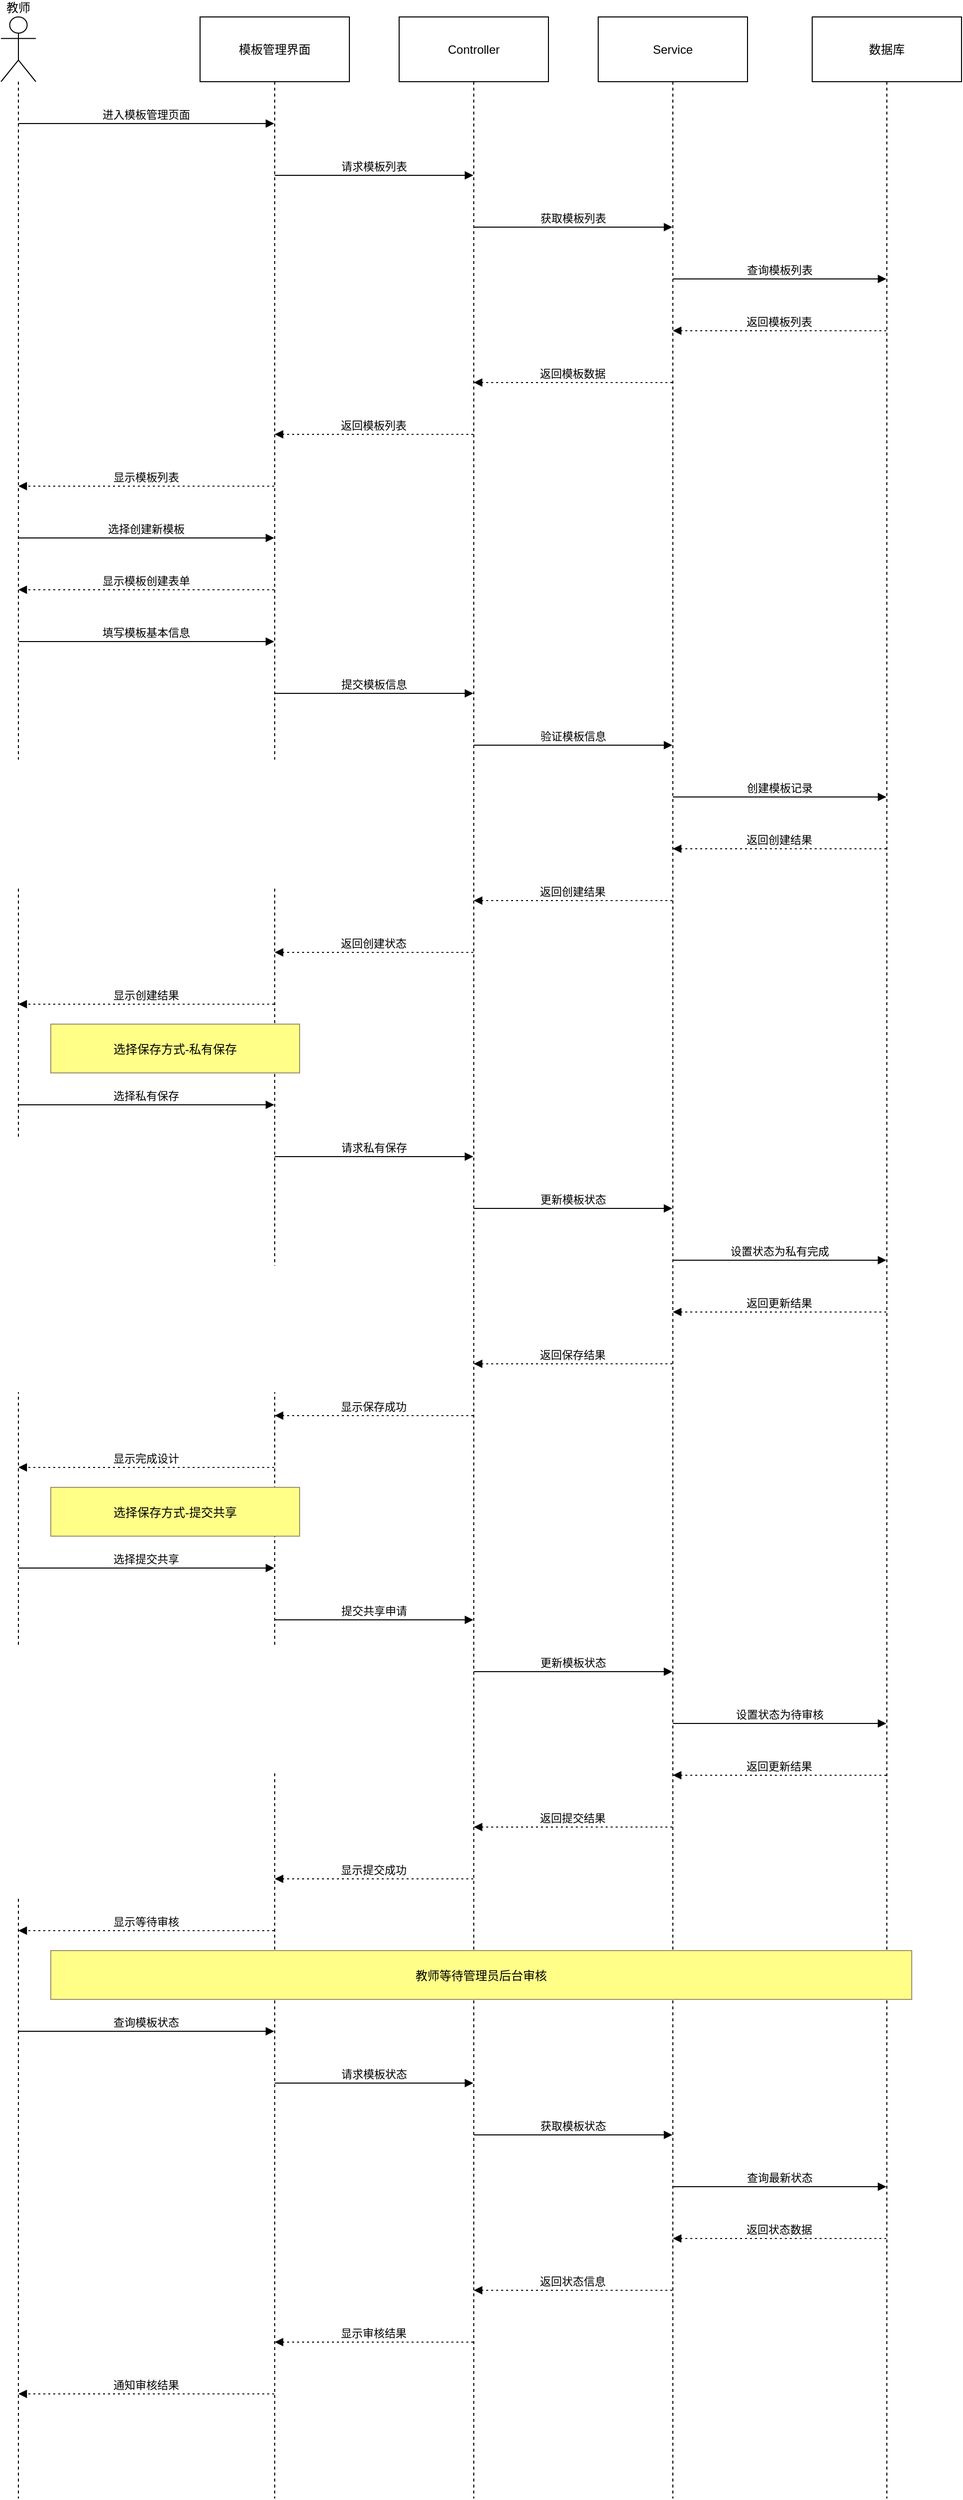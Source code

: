<mxfile version="26.1.1">
  <diagram id="prtHgNgQTEPvFCAcTncT" name="Page-1">
    <mxGraphModel dx="1235" dy="665" grid="0" gridSize="10" guides="1" tooltips="1" connect="1" arrows="1" fold="1" page="0" pageScale="1" pageWidth="827" pageHeight="1169" math="0" shadow="0">
      <root>
        <mxCell id="0" />
        <mxCell id="1" parent="0" />
        <mxCell id="pi1EpwDVxM2l6_9XDPqu-495" value="教师" style="shape=umlLifeline;perimeter=lifelinePerimeter;whiteSpace=wrap;container=1;dropTarget=0;collapsible=0;recursiveResize=0;outlineConnect=0;portConstraint=eastwest;newEdgeStyle={&quot;edgeStyle&quot;:&quot;elbowEdgeStyle&quot;,&quot;elbow&quot;:&quot;vertical&quot;,&quot;curved&quot;:0,&quot;rounded&quot;:0};participant=umlActor;verticalAlign=bottom;labelPosition=center;verticalLabelPosition=top;align=center;size=65;" vertex="1" parent="1">
          <mxGeometry x="20" y="20" width="35" height="2491" as="geometry" />
        </mxCell>
        <mxCell id="pi1EpwDVxM2l6_9XDPqu-496" value="模板管理界面" style="shape=umlLifeline;perimeter=lifelinePerimeter;whiteSpace=wrap;container=1;dropTarget=0;collapsible=0;recursiveResize=0;outlineConnect=0;portConstraint=eastwest;newEdgeStyle={&quot;edgeStyle&quot;:&quot;elbowEdgeStyle&quot;,&quot;elbow&quot;:&quot;vertical&quot;,&quot;curved&quot;:0,&quot;rounded&quot;:0};size=65;" vertex="1" parent="1">
          <mxGeometry x="220" y="20" width="150" height="2491" as="geometry" />
        </mxCell>
        <mxCell id="pi1EpwDVxM2l6_9XDPqu-497" value="Controller" style="shape=umlLifeline;perimeter=lifelinePerimeter;whiteSpace=wrap;container=1;dropTarget=0;collapsible=0;recursiveResize=0;outlineConnect=0;portConstraint=eastwest;newEdgeStyle={&quot;edgeStyle&quot;:&quot;elbowEdgeStyle&quot;,&quot;elbow&quot;:&quot;vertical&quot;,&quot;curved&quot;:0,&quot;rounded&quot;:0};size=65;" vertex="1" parent="1">
          <mxGeometry x="420" y="20" width="150" height="2491" as="geometry" />
        </mxCell>
        <mxCell id="pi1EpwDVxM2l6_9XDPqu-498" value="Service" style="shape=umlLifeline;perimeter=lifelinePerimeter;whiteSpace=wrap;container=1;dropTarget=0;collapsible=0;recursiveResize=0;outlineConnect=0;portConstraint=eastwest;newEdgeStyle={&quot;edgeStyle&quot;:&quot;elbowEdgeStyle&quot;,&quot;elbow&quot;:&quot;vertical&quot;,&quot;curved&quot;:0,&quot;rounded&quot;:0};size=65;" vertex="1" parent="1">
          <mxGeometry x="620" y="20" width="150" height="2491" as="geometry" />
        </mxCell>
        <mxCell id="pi1EpwDVxM2l6_9XDPqu-499" value="数据库" style="shape=umlLifeline;perimeter=lifelinePerimeter;whiteSpace=wrap;container=1;dropTarget=0;collapsible=0;recursiveResize=0;outlineConnect=0;portConstraint=eastwest;newEdgeStyle={&quot;edgeStyle&quot;:&quot;elbowEdgeStyle&quot;,&quot;elbow&quot;:&quot;vertical&quot;,&quot;curved&quot;:0,&quot;rounded&quot;:0};size=65;" vertex="1" parent="1">
          <mxGeometry x="835" y="20" width="150" height="2491" as="geometry" />
        </mxCell>
        <mxCell id="pi1EpwDVxM2l6_9XDPqu-500" value="进入模板管理页面" style="verticalAlign=bottom;edgeStyle=elbowEdgeStyle;elbow=vertical;curved=0;rounded=0;endArrow=block;" edge="1" parent="1" source="pi1EpwDVxM2l6_9XDPqu-495" target="pi1EpwDVxM2l6_9XDPqu-496">
          <mxGeometry relative="1" as="geometry">
            <Array as="points">
              <mxPoint x="204" y="127" />
            </Array>
          </mxGeometry>
        </mxCell>
        <mxCell id="pi1EpwDVxM2l6_9XDPqu-501" value="请求模板列表" style="verticalAlign=bottom;edgeStyle=elbowEdgeStyle;elbow=vertical;curved=0;rounded=0;endArrow=block;" edge="1" parent="1" source="pi1EpwDVxM2l6_9XDPqu-496" target="pi1EpwDVxM2l6_9XDPqu-497">
          <mxGeometry relative="1" as="geometry">
            <Array as="points">
              <mxPoint x="404" y="179" />
            </Array>
          </mxGeometry>
        </mxCell>
        <mxCell id="pi1EpwDVxM2l6_9XDPqu-502" value="获取模板列表" style="verticalAlign=bottom;edgeStyle=elbowEdgeStyle;elbow=vertical;curved=0;rounded=0;endArrow=block;" edge="1" parent="1" source="pi1EpwDVxM2l6_9XDPqu-497" target="pi1EpwDVxM2l6_9XDPqu-498">
          <mxGeometry relative="1" as="geometry">
            <Array as="points">
              <mxPoint x="604" y="231" />
            </Array>
          </mxGeometry>
        </mxCell>
        <mxCell id="pi1EpwDVxM2l6_9XDPqu-503" value="查询模板列表" style="verticalAlign=bottom;edgeStyle=elbowEdgeStyle;elbow=vertical;curved=0;rounded=0;endArrow=block;" edge="1" parent="1" source="pi1EpwDVxM2l6_9XDPqu-498" target="pi1EpwDVxM2l6_9XDPqu-499">
          <mxGeometry relative="1" as="geometry">
            <Array as="points">
              <mxPoint x="811" y="283" />
            </Array>
          </mxGeometry>
        </mxCell>
        <mxCell id="pi1EpwDVxM2l6_9XDPqu-504" value="返回模板列表" style="verticalAlign=bottom;edgeStyle=elbowEdgeStyle;elbow=vertical;curved=0;rounded=0;dashed=1;dashPattern=2 3;endArrow=block;" edge="1" parent="1" source="pi1EpwDVxM2l6_9XDPqu-499" target="pi1EpwDVxM2l6_9XDPqu-498">
          <mxGeometry relative="1" as="geometry">
            <Array as="points">
              <mxPoint x="814" y="335" />
            </Array>
          </mxGeometry>
        </mxCell>
        <mxCell id="pi1EpwDVxM2l6_9XDPqu-505" value="返回模板数据" style="verticalAlign=bottom;edgeStyle=elbowEdgeStyle;elbow=vertical;curved=0;rounded=0;dashed=1;dashPattern=2 3;endArrow=block;" edge="1" parent="1" source="pi1EpwDVxM2l6_9XDPqu-498" target="pi1EpwDVxM2l6_9XDPqu-497">
          <mxGeometry relative="1" as="geometry">
            <Array as="points">
              <mxPoint x="607" y="387" />
            </Array>
          </mxGeometry>
        </mxCell>
        <mxCell id="pi1EpwDVxM2l6_9XDPqu-506" value="返回模板列表" style="verticalAlign=bottom;edgeStyle=elbowEdgeStyle;elbow=vertical;curved=0;rounded=0;dashed=1;dashPattern=2 3;endArrow=block;" edge="1" parent="1" source="pi1EpwDVxM2l6_9XDPqu-497" target="pi1EpwDVxM2l6_9XDPqu-496">
          <mxGeometry relative="1" as="geometry">
            <Array as="points">
              <mxPoint x="407" y="439" />
            </Array>
          </mxGeometry>
        </mxCell>
        <mxCell id="pi1EpwDVxM2l6_9XDPqu-507" value="显示模板列表" style="verticalAlign=bottom;edgeStyle=elbowEdgeStyle;elbow=vertical;curved=0;rounded=0;dashed=1;dashPattern=2 3;endArrow=block;" edge="1" parent="1" source="pi1EpwDVxM2l6_9XDPqu-496" target="pi1EpwDVxM2l6_9XDPqu-495">
          <mxGeometry relative="1" as="geometry">
            <Array as="points">
              <mxPoint x="207" y="491" />
            </Array>
          </mxGeometry>
        </mxCell>
        <mxCell id="pi1EpwDVxM2l6_9XDPqu-508" value="选择创建新模板" style="verticalAlign=bottom;edgeStyle=elbowEdgeStyle;elbow=vertical;curved=0;rounded=0;endArrow=block;" edge="1" parent="1" source="pi1EpwDVxM2l6_9XDPqu-495" target="pi1EpwDVxM2l6_9XDPqu-496">
          <mxGeometry relative="1" as="geometry">
            <Array as="points">
              <mxPoint x="204" y="543" />
            </Array>
          </mxGeometry>
        </mxCell>
        <mxCell id="pi1EpwDVxM2l6_9XDPqu-509" value="显示模板创建表单" style="verticalAlign=bottom;edgeStyle=elbowEdgeStyle;elbow=vertical;curved=0;rounded=0;dashed=1;dashPattern=2 3;endArrow=block;" edge="1" parent="1" source="pi1EpwDVxM2l6_9XDPqu-496" target="pi1EpwDVxM2l6_9XDPqu-495">
          <mxGeometry relative="1" as="geometry">
            <Array as="points">
              <mxPoint x="207" y="595" />
            </Array>
          </mxGeometry>
        </mxCell>
        <mxCell id="pi1EpwDVxM2l6_9XDPqu-510" value="填写模板基本信息" style="verticalAlign=bottom;edgeStyle=elbowEdgeStyle;elbow=vertical;curved=0;rounded=0;endArrow=block;" edge="1" parent="1" source="pi1EpwDVxM2l6_9XDPqu-495" target="pi1EpwDVxM2l6_9XDPqu-496">
          <mxGeometry relative="1" as="geometry">
            <Array as="points">
              <mxPoint x="204" y="647" />
            </Array>
          </mxGeometry>
        </mxCell>
        <mxCell id="pi1EpwDVxM2l6_9XDPqu-511" value="提交模板信息" style="verticalAlign=bottom;edgeStyle=elbowEdgeStyle;elbow=vertical;curved=0;rounded=0;endArrow=block;" edge="1" parent="1" source="pi1EpwDVxM2l6_9XDPqu-496" target="pi1EpwDVxM2l6_9XDPqu-497">
          <mxGeometry relative="1" as="geometry">
            <Array as="points">
              <mxPoint x="404" y="699" />
            </Array>
          </mxGeometry>
        </mxCell>
        <mxCell id="pi1EpwDVxM2l6_9XDPqu-512" value="验证模板信息" style="verticalAlign=bottom;edgeStyle=elbowEdgeStyle;elbow=vertical;curved=0;rounded=0;endArrow=block;" edge="1" parent="1" source="pi1EpwDVxM2l6_9XDPqu-497" target="pi1EpwDVxM2l6_9XDPqu-498">
          <mxGeometry relative="1" as="geometry">
            <Array as="points">
              <mxPoint x="604" y="751" />
            </Array>
          </mxGeometry>
        </mxCell>
        <mxCell id="pi1EpwDVxM2l6_9XDPqu-513" value="创建模板记录" style="verticalAlign=bottom;edgeStyle=elbowEdgeStyle;elbow=vertical;curved=0;rounded=0;endArrow=block;" edge="1" parent="1" source="pi1EpwDVxM2l6_9XDPqu-498" target="pi1EpwDVxM2l6_9XDPqu-499">
          <mxGeometry relative="1" as="geometry">
            <Array as="points">
              <mxPoint x="811" y="803" />
            </Array>
          </mxGeometry>
        </mxCell>
        <mxCell id="pi1EpwDVxM2l6_9XDPqu-514" value="返回创建结果" style="verticalAlign=bottom;edgeStyle=elbowEdgeStyle;elbow=vertical;curved=0;rounded=0;dashed=1;dashPattern=2 3;endArrow=block;" edge="1" parent="1" source="pi1EpwDVxM2l6_9XDPqu-499" target="pi1EpwDVxM2l6_9XDPqu-498">
          <mxGeometry relative="1" as="geometry">
            <Array as="points">
              <mxPoint x="814" y="855" />
            </Array>
          </mxGeometry>
        </mxCell>
        <mxCell id="pi1EpwDVxM2l6_9XDPqu-515" value="返回创建结果" style="verticalAlign=bottom;edgeStyle=elbowEdgeStyle;elbow=vertical;curved=0;rounded=0;dashed=1;dashPattern=2 3;endArrow=block;" edge="1" parent="1" source="pi1EpwDVxM2l6_9XDPqu-498" target="pi1EpwDVxM2l6_9XDPqu-497">
          <mxGeometry relative="1" as="geometry">
            <Array as="points">
              <mxPoint x="607" y="907" />
            </Array>
          </mxGeometry>
        </mxCell>
        <mxCell id="pi1EpwDVxM2l6_9XDPqu-516" value="返回创建状态" style="verticalAlign=bottom;edgeStyle=elbowEdgeStyle;elbow=vertical;curved=0;rounded=0;dashed=1;dashPattern=2 3;endArrow=block;" edge="1" parent="1" source="pi1EpwDVxM2l6_9XDPqu-497" target="pi1EpwDVxM2l6_9XDPqu-496">
          <mxGeometry relative="1" as="geometry">
            <Array as="points">
              <mxPoint x="407" y="959" />
            </Array>
          </mxGeometry>
        </mxCell>
        <mxCell id="pi1EpwDVxM2l6_9XDPqu-517" value="显示创建结果" style="verticalAlign=bottom;edgeStyle=elbowEdgeStyle;elbow=vertical;curved=0;rounded=0;dashed=1;dashPattern=2 3;endArrow=block;" edge="1" parent="1" source="pi1EpwDVxM2l6_9XDPqu-496" target="pi1EpwDVxM2l6_9XDPqu-495">
          <mxGeometry relative="1" as="geometry">
            <Array as="points">
              <mxPoint x="207" y="1011" />
            </Array>
          </mxGeometry>
        </mxCell>
        <mxCell id="pi1EpwDVxM2l6_9XDPqu-518" value="选择私有保存" style="verticalAlign=bottom;edgeStyle=elbowEdgeStyle;elbow=vertical;curved=0;rounded=0;endArrow=block;" edge="1" parent="1" source="pi1EpwDVxM2l6_9XDPqu-495" target="pi1EpwDVxM2l6_9XDPqu-496">
          <mxGeometry relative="1" as="geometry">
            <Array as="points">
              <mxPoint x="204" y="1112" />
            </Array>
          </mxGeometry>
        </mxCell>
        <mxCell id="pi1EpwDVxM2l6_9XDPqu-519" value="请求私有保存" style="verticalAlign=bottom;edgeStyle=elbowEdgeStyle;elbow=vertical;curved=0;rounded=0;endArrow=block;" edge="1" parent="1" source="pi1EpwDVxM2l6_9XDPqu-496" target="pi1EpwDVxM2l6_9XDPqu-497">
          <mxGeometry relative="1" as="geometry">
            <Array as="points">
              <mxPoint x="404" y="1164" />
            </Array>
          </mxGeometry>
        </mxCell>
        <mxCell id="pi1EpwDVxM2l6_9XDPqu-520" value="更新模板状态" style="verticalAlign=bottom;edgeStyle=elbowEdgeStyle;elbow=vertical;curved=0;rounded=0;endArrow=block;" edge="1" parent="1" source="pi1EpwDVxM2l6_9XDPqu-497" target="pi1EpwDVxM2l6_9XDPqu-498">
          <mxGeometry relative="1" as="geometry">
            <Array as="points">
              <mxPoint x="604" y="1216" />
            </Array>
          </mxGeometry>
        </mxCell>
        <mxCell id="pi1EpwDVxM2l6_9XDPqu-521" value="设置状态为私有完成" style="verticalAlign=bottom;edgeStyle=elbowEdgeStyle;elbow=vertical;curved=0;rounded=0;endArrow=block;" edge="1" parent="1" source="pi1EpwDVxM2l6_9XDPqu-498" target="pi1EpwDVxM2l6_9XDPqu-499">
          <mxGeometry relative="1" as="geometry">
            <Array as="points">
              <mxPoint x="811" y="1268" />
            </Array>
          </mxGeometry>
        </mxCell>
        <mxCell id="pi1EpwDVxM2l6_9XDPqu-522" value="返回更新结果" style="verticalAlign=bottom;edgeStyle=elbowEdgeStyle;elbow=vertical;curved=0;rounded=0;dashed=1;dashPattern=2 3;endArrow=block;" edge="1" parent="1" source="pi1EpwDVxM2l6_9XDPqu-499" target="pi1EpwDVxM2l6_9XDPqu-498">
          <mxGeometry relative="1" as="geometry">
            <Array as="points">
              <mxPoint x="814" y="1320" />
            </Array>
          </mxGeometry>
        </mxCell>
        <mxCell id="pi1EpwDVxM2l6_9XDPqu-523" value="返回保存结果" style="verticalAlign=bottom;edgeStyle=elbowEdgeStyle;elbow=vertical;curved=0;rounded=0;dashed=1;dashPattern=2 3;endArrow=block;" edge="1" parent="1" source="pi1EpwDVxM2l6_9XDPqu-498" target="pi1EpwDVxM2l6_9XDPqu-497">
          <mxGeometry relative="1" as="geometry">
            <Array as="points">
              <mxPoint x="607" y="1372" />
            </Array>
          </mxGeometry>
        </mxCell>
        <mxCell id="pi1EpwDVxM2l6_9XDPqu-524" value="显示保存成功" style="verticalAlign=bottom;edgeStyle=elbowEdgeStyle;elbow=vertical;curved=0;rounded=0;dashed=1;dashPattern=2 3;endArrow=block;" edge="1" parent="1" source="pi1EpwDVxM2l6_9XDPqu-497" target="pi1EpwDVxM2l6_9XDPqu-496">
          <mxGeometry relative="1" as="geometry">
            <Array as="points">
              <mxPoint x="407" y="1424" />
            </Array>
          </mxGeometry>
        </mxCell>
        <mxCell id="pi1EpwDVxM2l6_9XDPqu-525" value="显示完成设计" style="verticalAlign=bottom;edgeStyle=elbowEdgeStyle;elbow=vertical;curved=0;rounded=0;dashed=1;dashPattern=2 3;endArrow=block;" edge="1" parent="1" source="pi1EpwDVxM2l6_9XDPqu-496" target="pi1EpwDVxM2l6_9XDPqu-495">
          <mxGeometry relative="1" as="geometry">
            <Array as="points">
              <mxPoint x="207" y="1476" />
            </Array>
          </mxGeometry>
        </mxCell>
        <mxCell id="pi1EpwDVxM2l6_9XDPqu-526" value="选择提交共享" style="verticalAlign=bottom;edgeStyle=elbowEdgeStyle;elbow=vertical;curved=0;rounded=0;endArrow=block;" edge="1" parent="1" source="pi1EpwDVxM2l6_9XDPqu-495" target="pi1EpwDVxM2l6_9XDPqu-496">
          <mxGeometry relative="1" as="geometry">
            <Array as="points">
              <mxPoint x="204" y="1577" />
            </Array>
          </mxGeometry>
        </mxCell>
        <mxCell id="pi1EpwDVxM2l6_9XDPqu-527" value="提交共享申请" style="verticalAlign=bottom;edgeStyle=elbowEdgeStyle;elbow=vertical;curved=0;rounded=0;endArrow=block;" edge="1" parent="1" source="pi1EpwDVxM2l6_9XDPqu-496" target="pi1EpwDVxM2l6_9XDPqu-497">
          <mxGeometry relative="1" as="geometry">
            <Array as="points">
              <mxPoint x="404" y="1629" />
            </Array>
          </mxGeometry>
        </mxCell>
        <mxCell id="pi1EpwDVxM2l6_9XDPqu-528" value="更新模板状态" style="verticalAlign=bottom;edgeStyle=elbowEdgeStyle;elbow=vertical;curved=0;rounded=0;endArrow=block;" edge="1" parent="1" source="pi1EpwDVxM2l6_9XDPqu-497" target="pi1EpwDVxM2l6_9XDPqu-498">
          <mxGeometry relative="1" as="geometry">
            <Array as="points">
              <mxPoint x="604" y="1681" />
            </Array>
          </mxGeometry>
        </mxCell>
        <mxCell id="pi1EpwDVxM2l6_9XDPqu-529" value="设置状态为待审核" style="verticalAlign=bottom;edgeStyle=elbowEdgeStyle;elbow=vertical;curved=0;rounded=0;endArrow=block;" edge="1" parent="1" source="pi1EpwDVxM2l6_9XDPqu-498" target="pi1EpwDVxM2l6_9XDPqu-499">
          <mxGeometry relative="1" as="geometry">
            <Array as="points">
              <mxPoint x="811" y="1733" />
            </Array>
          </mxGeometry>
        </mxCell>
        <mxCell id="pi1EpwDVxM2l6_9XDPqu-530" value="返回更新结果" style="verticalAlign=bottom;edgeStyle=elbowEdgeStyle;elbow=vertical;curved=0;rounded=0;dashed=1;dashPattern=2 3;endArrow=block;" edge="1" parent="1" source="pi1EpwDVxM2l6_9XDPqu-499" target="pi1EpwDVxM2l6_9XDPqu-498">
          <mxGeometry relative="1" as="geometry">
            <Array as="points">
              <mxPoint x="814" y="1785" />
            </Array>
          </mxGeometry>
        </mxCell>
        <mxCell id="pi1EpwDVxM2l6_9XDPqu-531" value="返回提交结果" style="verticalAlign=bottom;edgeStyle=elbowEdgeStyle;elbow=vertical;curved=0;rounded=0;dashed=1;dashPattern=2 3;endArrow=block;" edge="1" parent="1" source="pi1EpwDVxM2l6_9XDPqu-498" target="pi1EpwDVxM2l6_9XDPqu-497">
          <mxGeometry relative="1" as="geometry">
            <Array as="points">
              <mxPoint x="607" y="1837" />
            </Array>
          </mxGeometry>
        </mxCell>
        <mxCell id="pi1EpwDVxM2l6_9XDPqu-532" value="显示提交成功" style="verticalAlign=bottom;edgeStyle=elbowEdgeStyle;elbow=vertical;curved=0;rounded=0;dashed=1;dashPattern=2 3;endArrow=block;" edge="1" parent="1" source="pi1EpwDVxM2l6_9XDPqu-497" target="pi1EpwDVxM2l6_9XDPqu-496">
          <mxGeometry relative="1" as="geometry">
            <Array as="points">
              <mxPoint x="407" y="1889" />
            </Array>
          </mxGeometry>
        </mxCell>
        <mxCell id="pi1EpwDVxM2l6_9XDPqu-533" value="显示等待审核" style="verticalAlign=bottom;edgeStyle=elbowEdgeStyle;elbow=vertical;curved=0;rounded=0;dashed=1;dashPattern=2 3;endArrow=block;" edge="1" parent="1" source="pi1EpwDVxM2l6_9XDPqu-496" target="pi1EpwDVxM2l6_9XDPqu-495">
          <mxGeometry relative="1" as="geometry">
            <Array as="points">
              <mxPoint x="207" y="1941" />
            </Array>
          </mxGeometry>
        </mxCell>
        <mxCell id="pi1EpwDVxM2l6_9XDPqu-534" value="查询模板状态" style="verticalAlign=bottom;edgeStyle=elbowEdgeStyle;elbow=vertical;curved=0;rounded=0;endArrow=block;" edge="1" parent="1" source="pi1EpwDVxM2l6_9XDPqu-495" target="pi1EpwDVxM2l6_9XDPqu-496">
          <mxGeometry relative="1" as="geometry">
            <Array as="points">
              <mxPoint x="204" y="2042" />
            </Array>
          </mxGeometry>
        </mxCell>
        <mxCell id="pi1EpwDVxM2l6_9XDPqu-535" value="请求模板状态" style="verticalAlign=bottom;edgeStyle=elbowEdgeStyle;elbow=vertical;curved=0;rounded=0;endArrow=block;" edge="1" parent="1" source="pi1EpwDVxM2l6_9XDPqu-496" target="pi1EpwDVxM2l6_9XDPqu-497">
          <mxGeometry relative="1" as="geometry">
            <Array as="points">
              <mxPoint x="404" y="2094" />
            </Array>
          </mxGeometry>
        </mxCell>
        <mxCell id="pi1EpwDVxM2l6_9XDPqu-536" value="获取模板状态" style="verticalAlign=bottom;edgeStyle=elbowEdgeStyle;elbow=vertical;curved=0;rounded=0;endArrow=block;" edge="1" parent="1" source="pi1EpwDVxM2l6_9XDPqu-497" target="pi1EpwDVxM2l6_9XDPqu-498">
          <mxGeometry relative="1" as="geometry">
            <Array as="points">
              <mxPoint x="604" y="2146" />
            </Array>
          </mxGeometry>
        </mxCell>
        <mxCell id="pi1EpwDVxM2l6_9XDPqu-537" value="查询最新状态" style="verticalAlign=bottom;edgeStyle=elbowEdgeStyle;elbow=vertical;curved=0;rounded=0;endArrow=block;" edge="1" parent="1" source="pi1EpwDVxM2l6_9XDPqu-498" target="pi1EpwDVxM2l6_9XDPqu-499">
          <mxGeometry relative="1" as="geometry">
            <Array as="points">
              <mxPoint x="811" y="2198" />
            </Array>
          </mxGeometry>
        </mxCell>
        <mxCell id="pi1EpwDVxM2l6_9XDPqu-538" value="返回状态数据" style="verticalAlign=bottom;edgeStyle=elbowEdgeStyle;elbow=vertical;curved=0;rounded=0;dashed=1;dashPattern=2 3;endArrow=block;" edge="1" parent="1" source="pi1EpwDVxM2l6_9XDPqu-499" target="pi1EpwDVxM2l6_9XDPqu-498">
          <mxGeometry relative="1" as="geometry">
            <Array as="points">
              <mxPoint x="814" y="2250" />
            </Array>
          </mxGeometry>
        </mxCell>
        <mxCell id="pi1EpwDVxM2l6_9XDPqu-539" value="返回状态信息" style="verticalAlign=bottom;edgeStyle=elbowEdgeStyle;elbow=vertical;curved=0;rounded=0;dashed=1;dashPattern=2 3;endArrow=block;" edge="1" parent="1" source="pi1EpwDVxM2l6_9XDPqu-498" target="pi1EpwDVxM2l6_9XDPqu-497">
          <mxGeometry relative="1" as="geometry">
            <Array as="points">
              <mxPoint x="607" y="2302" />
            </Array>
          </mxGeometry>
        </mxCell>
        <mxCell id="pi1EpwDVxM2l6_9XDPqu-540" value="显示审核结果" style="verticalAlign=bottom;edgeStyle=elbowEdgeStyle;elbow=vertical;curved=0;rounded=0;dashed=1;dashPattern=2 3;endArrow=block;" edge="1" parent="1" source="pi1EpwDVxM2l6_9XDPqu-497" target="pi1EpwDVxM2l6_9XDPqu-496">
          <mxGeometry relative="1" as="geometry">
            <Array as="points">
              <mxPoint x="407" y="2354" />
            </Array>
          </mxGeometry>
        </mxCell>
        <mxCell id="pi1EpwDVxM2l6_9XDPqu-541" value="通知审核结果" style="verticalAlign=bottom;edgeStyle=elbowEdgeStyle;elbow=vertical;curved=0;rounded=0;dashed=1;dashPattern=2 3;endArrow=block;" edge="1" parent="1" source="pi1EpwDVxM2l6_9XDPqu-496" target="pi1EpwDVxM2l6_9XDPqu-495">
          <mxGeometry relative="1" as="geometry">
            <Array as="points">
              <mxPoint x="207" y="2406" />
            </Array>
          </mxGeometry>
        </mxCell>
        <mxCell id="pi1EpwDVxM2l6_9XDPqu-542" value="选择保存方式-私有保存" style="fillColor=#ffff88;strokeColor=#9E916F;" vertex="1" parent="1">
          <mxGeometry x="70" y="1031" width="250" height="49" as="geometry" />
        </mxCell>
        <mxCell id="pi1EpwDVxM2l6_9XDPqu-543" value="选择保存方式-提交共享" style="fillColor=#ffff88;strokeColor=#9E916F;" vertex="1" parent="1">
          <mxGeometry x="70" y="1496" width="250" height="49" as="geometry" />
        </mxCell>
        <mxCell id="pi1EpwDVxM2l6_9XDPqu-544" value="教师等待管理员后台审核" style="fillColor=#ffff88;strokeColor=#9E916F;" vertex="1" parent="1">
          <mxGeometry x="70" y="1961" width="865" height="49" as="geometry" />
        </mxCell>
      </root>
    </mxGraphModel>
  </diagram>
</mxfile>
